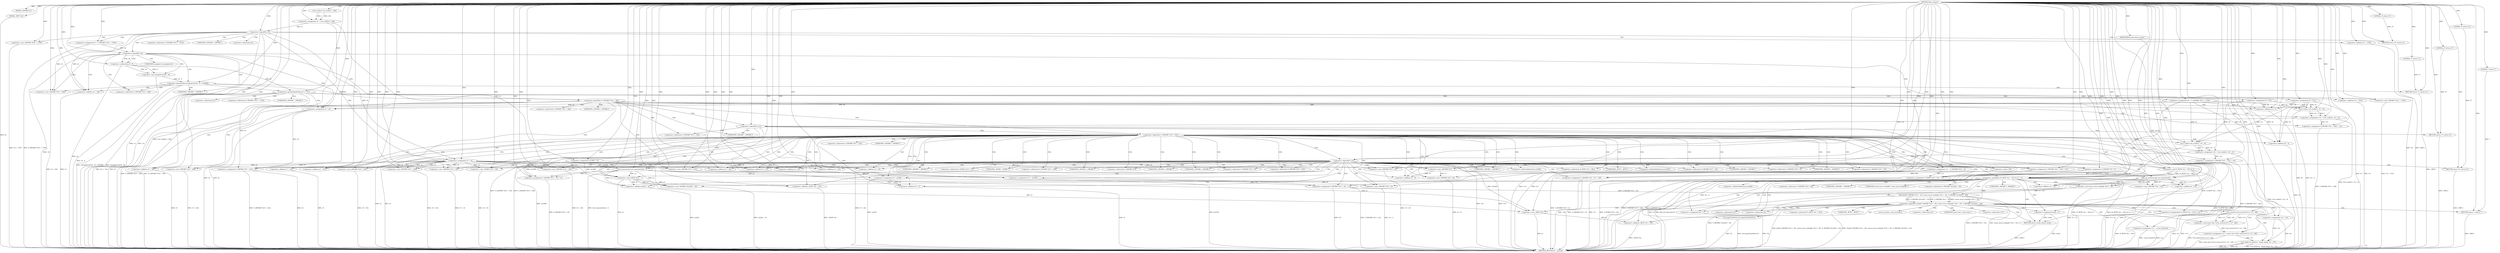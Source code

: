 digraph tftp_connect {  
"1000115" [label = "(METHOD,tftp_connect)" ]
"1000416" [label = "(METHOD_RETURN,int __fastcall)" ]
"1000116" [label = "(PARAM,_DWORD *a1)" ]
"1000117" [label = "(PARAM,_BYTE *a2)" ]
"1000133" [label = "(<operator>.assignment,v4 = Curl_ccalloc(1, 336))" ]
"1000135" [label = "(Curl_ccalloc,Curl_ccalloc(1, 336))" ]
"1000138" [label = "(<operator>.assignment,a1[188] = v4)" ]
"1000144" [label = "(<operator>.logicalNot,!v4)" ]
"1000146" [label = "(RETURN,return 27;,return 27;)" ]
"1000147" [label = "(LITERAL,27,return 27;)" ]
"1000148" [label = "(<operator>.assignment,v5 = v4)" ]
"1000151" [label = "(<operator>.assignment,v6 = *(_DWORD *)(*a1 + 1576))" ]
"1000154" [label = "(<operator>.cast,(_DWORD *)(*a1 + 1576))" ]
"1000156" [label = "(<operator>.addition,*a1 + 1576)" ]
"1000161" [label = "(<operator>.logicalNot,!v6)" ]
"1000164" [label = "(<operator>.assignment,v8 = 512)" ]
"1000168" [label = "(<operator>.assignment,v6 = v8)" ]
"1000173" [label = "(<operator>.greaterThan,(unsigned int)(v6 - 8) > 0xFFB0)" ]
"1000174" [label = "(<operator>.cast,(unsigned int)(v6 - 8))" ]
"1000176" [label = "(<operator>.subtraction,v6 - 8)" ]
"1000180" [label = "(RETURN,return 71;,return 71;)" ]
"1000181" [label = "(LITERAL,71,return 71;)" ]
"1000183" [label = "(<operator>.greaterEqualsThan,v6 >= 512)" ]
"1000187" [label = "(<operator>.assignment,v8 = *(_DWORD *)(*a1 + 1576))" ]
"1000190" [label = "(<operator>.cast,(_DWORD *)(*a1 + 1576))" ]
"1000192" [label = "(<operator>.addition,*a1 + 1576)" ]
"1000197" [label = "(<operator>.assignment,v8 = 512)" ]
"1000202" [label = "(<operator>.logicalNot,!*(_DWORD *)(v4 + 328))" ]
"1000204" [label = "(<operator>.cast,(_DWORD *)(v4 + 328))" ]
"1000206" [label = "(<operator>.addition,v4 + 328)" ]
"1000210" [label = "(<operator>.assignment,v12 = Curl_ccalloc(1, v8 + 4))" ]
"1000212" [label = "(Curl_ccalloc,Curl_ccalloc(1, v8 + 4))" ]
"1000214" [label = "(<operator>.addition,v8 + 4)" ]
"1000217" [label = "(<operator>.assignment,*(_DWORD *)(v5 + 328) = v12)" ]
"1000219" [label = "(<operator>.cast,(_DWORD *)(v5 + 328))" ]
"1000221" [label = "(<operator>.addition,v5 + 328)" ]
"1000226" [label = "(<operator>.logicalNot,!v12)" ]
"1000228" [label = "(RETURN,return 27;,return 27;)" ]
"1000229" [label = "(LITERAL,27,return 27;)" ]
"1000231" [label = "(<operator>.logicalNot,!*(_DWORD *)(v5 + 332))" ]
"1000233" [label = "(<operator>.cast,(_DWORD *)(v5 + 332))" ]
"1000235" [label = "(<operator>.addition,v5 + 332)" ]
"1000239" [label = "(<operator>.assignment,v16 = Curl_ccalloc(1, v8 + 4))" ]
"1000241" [label = "(Curl_ccalloc,Curl_ccalloc(1, v8 + 4))" ]
"1000243" [label = "(<operator>.addition,v8 + 4)" ]
"1000246" [label = "(<operator>.assignment,*(_DWORD *)(v5 + 332) = v16)" ]
"1000248" [label = "(<operator>.cast,(_DWORD *)(v5 + 332))" ]
"1000250" [label = "(<operator>.addition,v5 + 332)" ]
"1000255" [label = "(<operator>.logicalNot,!v16)" ]
"1000257" [label = "(RETURN,return 27;,return 27;)" ]
"1000258" [label = "(LITERAL,27,return 27;)" ]
"1000259" [label = "(Curl_conncontrol,Curl_conncontrol(a1, 1))" ]
"1000262" [label = "(<operator>.assignment,v9 = a1[20])" ]
"1000267" [label = "(<operator>.assignment,v10 = a1[105])" ]
"1000272" [label = "(<operator>.assignment,*(_DWORD *)(v5 + 16) = a1)" ]
"1000274" [label = "(<operator>.cast,(_DWORD *)(v5 + 16))" ]
"1000276" [label = "(<operator>.addition,v5 + 16)" ]
"1000280" [label = "(<operator>.assignment,v11 = *(_DWORD *)(v9 + 4))" ]
"1000283" [label = "(<operator>.cast,(_DWORD *)(v9 + 4))" ]
"1000285" [label = "(<operator>.addition,v9 + 4)" ]
"1000288" [label = "(<operator>.assignment,*(_DWORD *)(v5 + 20) = v10)" ]
"1000290" [label = "(<operator>.cast,(_DWORD *)(v5 + 20))" ]
"1000292" [label = "(<operator>.addition,v5 + 20)" ]
"1000296" [label = "(<operator>.assignment,*(_DWORD *)(v5 + 324) = v6)" ]
"1000298" [label = "(<operator>.cast,(_DWORD *)(v5 + 324))" ]
"1000300" [label = "(<operator>.addition,v5 + 324)" ]
"1000304" [label = "(<operator>.assignment,*(_WORD *)(v5 + 52) = v11)" ]
"1000306" [label = "(<operator>.cast,(_WORD *)(v5 + 52))" ]
"1000308" [label = "(<operator>.addition,v5 + 52)" ]
"1000312" [label = "(<operator>.assignment,*(_DWORD *)(v5 + 320) = 512)" ]
"1000314" [label = "(<operator>.cast,(_DWORD *)(v5 + 320))" ]
"1000316" [label = "(<operator>.addition,v5 + 320)" ]
"1000320" [label = "(<operator>.assignment,*(_DWORD *)v5 = 0)" ]
"1000322" [label = "(<operator>.cast,(_DWORD *)v5)" ]
"1000326" [label = "(<operator>.assignment,*(_DWORD *)(v5 + 8) = -100)" ]
"1000328" [label = "(<operator>.cast,(_DWORD *)(v5 + 8))" ]
"1000330" [label = "(<operator>.addition,v5 + 8)" ]
"1000333" [label = "(<operator>.minus,-100)" ]
"1000335" [label = "(tftp_set_timeouts,tftp_set_timeouts(v5))" ]
"1000338" [label = "(<operator>.notEquals,(*((_BYTE *)a1 + 591) & 2) != 0)" ]
"1000339" [label = "(<operator>.and,*((_BYTE *)a1 + 591) & 2)" ]
"1000341" [label = "(<operator>.addition,(_BYTE *)a1 + 591)" ]
"1000342" [label = "(<operator>.cast,(_BYTE *)a1)" ]
"1000350" [label = "(Curl_pgrsStartNow,Curl_pgrsStartNow(*a1))" ]
"1000353" [label = "(<operator>.assignment,result = 0)" ]
"1000356" [label = "(<operator>.assignment,*a2 = 1)" ]
"1000360" [label = "(RETURN,return result;,return result;)" ]
"1000361" [label = "(IDENTIFIER,result,return result;)" ]
"1000363" [label = "(<operator>.logicalNot,!bind(*(_DWORD *)(v5 + 20), (const struct sockaddr *)(v5 + 52), *(_DWORD *)(a1[20] + 16)))" ]
"1000364" [label = "(bind,bind(*(_DWORD *)(v5 + 20), (const struct sockaddr *)(v5 + 52), *(_DWORD *)(a1[20] + 16)))" ]
"1000366" [label = "(<operator>.cast,(_DWORD *)(v5 + 20))" ]
"1000368" [label = "(<operator>.addition,v5 + 20)" ]
"1000371" [label = "(<operator>.cast,(const struct sockaddr *)(v5 + 52))" ]
"1000373" [label = "(<operator>.addition,v5 + 52)" ]
"1000377" [label = "(<operator>.cast,(_DWORD *)(a1[20] + 16))" ]
"1000379" [label = "(<operator>.addition,a1[20] + 16)" ]
"1000385" [label = "(<operators>.assignmentOr,*((_BYTE *)a1 + 591) |= 2u)" ]
"1000387" [label = "(<operator>.addition,(_BYTE *)a1 + 591)" ]
"1000388" [label = "(<operator>.cast,(_BYTE *)a1)" ]
"1000394" [label = "(<operator>.assignment,v13 = _errno_location())" ]
"1000397" [label = "(<operator>.assignment,v14 = *a1)" ]
"1000401" [label = "(<operator>.assignment,v15 = (const char *)Curl_strerror(*v13, v17, 128))" ]
"1000403" [label = "(<operator>.cast,(const char *)Curl_strerror(*v13, v17, 128))" ]
"1000405" [label = "(Curl_strerror,Curl_strerror(*v13, v17, 128))" ]
"1000410" [label = "(Curl_failf,Curl_failf(v14, \"bind() failed; %s\", v15))" ]
"1000414" [label = "(RETURN,return 7;,return 7;)" ]
"1000415" [label = "(LITERAL,7,return 7;)" ]
"1000153" [label = "(<operator>.indirection,*(_DWORD *)(*a1 + 1576))" ]
"1000155" [label = "(UNKNOWN,_DWORD *,_DWORD *)" ]
"1000157" [label = "(<operator>.indirection,*a1)" ]
"1000175" [label = "(UNKNOWN,unsigned int,unsigned int)" ]
"1000189" [label = "(<operator>.indirection,*(_DWORD *)(*a1 + 1576))" ]
"1000191" [label = "(UNKNOWN,_DWORD *,_DWORD *)" ]
"1000193" [label = "(<operator>.indirection,*a1)" ]
"1000203" [label = "(<operator>.indirection,*(_DWORD *)(v4 + 328))" ]
"1000205" [label = "(UNKNOWN,_DWORD *,_DWORD *)" ]
"1000218" [label = "(<operator>.indirection,*(_DWORD *)(v5 + 328))" ]
"1000220" [label = "(UNKNOWN,_DWORD *,_DWORD *)" ]
"1000232" [label = "(<operator>.indirection,*(_DWORD *)(v5 + 332))" ]
"1000234" [label = "(UNKNOWN,_DWORD *,_DWORD *)" ]
"1000247" [label = "(<operator>.indirection,*(_DWORD *)(v5 + 332))" ]
"1000249" [label = "(UNKNOWN,_DWORD *,_DWORD *)" ]
"1000264" [label = "(<operator>.indirectIndexAccess,a1[20])" ]
"1000269" [label = "(<operator>.indirectIndexAccess,a1[105])" ]
"1000273" [label = "(<operator>.indirection,*(_DWORD *)(v5 + 16))" ]
"1000275" [label = "(UNKNOWN,_DWORD *,_DWORD *)" ]
"1000282" [label = "(<operator>.indirection,*(_DWORD *)(v9 + 4))" ]
"1000284" [label = "(UNKNOWN,_DWORD *,_DWORD *)" ]
"1000289" [label = "(<operator>.indirection,*(_DWORD *)(v5 + 20))" ]
"1000291" [label = "(UNKNOWN,_DWORD *,_DWORD *)" ]
"1000297" [label = "(<operator>.indirection,*(_DWORD *)(v5 + 324))" ]
"1000299" [label = "(UNKNOWN,_DWORD *,_DWORD *)" ]
"1000305" [label = "(<operator>.indirection,*(_WORD *)(v5 + 52))" ]
"1000307" [label = "(UNKNOWN,_WORD *,_WORD *)" ]
"1000313" [label = "(<operator>.indirection,*(_DWORD *)(v5 + 320))" ]
"1000315" [label = "(UNKNOWN,_DWORD *,_DWORD *)" ]
"1000321" [label = "(<operator>.indirection,*(_DWORD *)v5)" ]
"1000323" [label = "(UNKNOWN,_DWORD *,_DWORD *)" ]
"1000327" [label = "(<operator>.indirection,*(_DWORD *)(v5 + 8))" ]
"1000329" [label = "(UNKNOWN,_DWORD *,_DWORD *)" ]
"1000340" [label = "(<operator>.indirection,*((_BYTE *)a1 + 591))" ]
"1000343" [label = "(UNKNOWN,_BYTE *,_BYTE *)" ]
"1000351" [label = "(<operator>.indirection,*a1)" ]
"1000357" [label = "(<operator>.indirection,*a2)" ]
"1000365" [label = "(<operator>.indirection,*(_DWORD *)(v5 + 20))" ]
"1000367" [label = "(UNKNOWN,_DWORD *,_DWORD *)" ]
"1000372" [label = "(UNKNOWN,const struct sockaddr *,const struct sockaddr *)" ]
"1000376" [label = "(<operator>.indirection,*(_DWORD *)(a1[20] + 16))" ]
"1000378" [label = "(UNKNOWN,_DWORD *,_DWORD *)" ]
"1000380" [label = "(<operator>.indirectIndexAccess,a1[20])" ]
"1000386" [label = "(<operator>.indirection,*((_BYTE *)a1 + 591))" ]
"1000389" [label = "(UNKNOWN,_BYTE *,_BYTE *)" ]
"1000396" [label = "(_errno_location,_errno_location())" ]
"1000399" [label = "(<operator>.indirection,*a1)" ]
"1000404" [label = "(UNKNOWN,const char *,const char *)" ]
"1000406" [label = "(<operator>.indirection,*v13)" ]
  "1000414" -> "1000416"  [ label = "DDG: <RET>"] 
  "1000360" -> "1000416"  [ label = "DDG: <RET>"] 
  "1000180" -> "1000416"  [ label = "DDG: <RET>"] 
  "1000146" -> "1000416"  [ label = "DDG: <RET>"] 
  "1000212" -> "1000416"  [ label = "DDG: v8 + 4"] 
  "1000405" -> "1000416"  [ label = "DDG: v17"] 
  "1000210" -> "1000416"  [ label = "DDG: Curl_ccalloc(1, v8 + 4)"] 
  "1000288" -> "1000416"  [ label = "DDG: *(_DWORD *)(v5 + 20)"] 
  "1000326" -> "1000416"  [ label = "DDG: *(_DWORD *)(v5 + 8)"] 
  "1000144" -> "1000416"  [ label = "DDG: !v4"] 
  "1000241" -> "1000416"  [ label = "DDG: v8 + 4"] 
  "1000161" -> "1000416"  [ label = "DDG: !v6"] 
  "1000217" -> "1000416"  [ label = "DDG: *(_DWORD *)(v5 + 328)"] 
  "1000341" -> "1000416"  [ label = "DDG: (_BYTE *)a1"] 
  "1000373" -> "1000416"  [ label = "DDG: v5"] 
  "1000288" -> "1000416"  [ label = "DDG: v10"] 
  "1000314" -> "1000416"  [ label = "DDG: v5 + 320"] 
  "1000335" -> "1000416"  [ label = "DDG: tftp_set_timeouts(v5)"] 
  "1000117" -> "1000416"  [ label = "DDG: a2"] 
  "1000202" -> "1000416"  [ label = "DDG: *(_DWORD *)(v4 + 328)"] 
  "1000138" -> "1000416"  [ label = "DDG: a1[188]"] 
  "1000187" -> "1000416"  [ label = "DDG: *(_DWORD *)(*a1 + 1576)"] 
  "1000243" -> "1000416"  [ label = "DDG: v8"] 
  "1000342" -> "1000416"  [ label = "DDG: a1"] 
  "1000328" -> "1000416"  [ label = "DDG: v5 + 8"] 
  "1000259" -> "1000416"  [ label = "DDG: Curl_conncontrol(a1, 1)"] 
  "1000173" -> "1000416"  [ label = "DDG: (unsigned int)(v6 - 8)"] 
  "1000320" -> "1000416"  [ label = "DDG: *(_DWORD *)v5"] 
  "1000267" -> "1000416"  [ label = "DDG: a1[105]"] 
  "1000306" -> "1000416"  [ label = "DDG: v5 + 52"] 
  "1000350" -> "1000416"  [ label = "DDG: *a1"] 
  "1000183" -> "1000416"  [ label = "DDG: v6"] 
  "1000363" -> "1000416"  [ label = "DDG: bind(*(_DWORD *)(v5 + 20), (const struct sockaddr *)(v5 + 52), *(_DWORD *)(a1[20] + 16))"] 
  "1000156" -> "1000416"  [ label = "DDG: *a1"] 
  "1000312" -> "1000416"  [ label = "DDG: *(_DWORD *)(v5 + 320)"] 
  "1000219" -> "1000416"  [ label = "DDG: v5 + 328"] 
  "1000405" -> "1000416"  [ label = "DDG: *v13"] 
  "1000379" -> "1000416"  [ label = "DDG: a1[20]"] 
  "1000255" -> "1000416"  [ label = "DDG: v16"] 
  "1000364" -> "1000416"  [ label = "DDG: *(_DWORD *)(a1[20] + 16)"] 
  "1000226" -> "1000416"  [ label = "DDG: !v12"] 
  "1000239" -> "1000416"  [ label = "DDG: Curl_ccalloc(1, v8 + 4)"] 
  "1000248" -> "1000416"  [ label = "DDG: v5 + 332"] 
  "1000183" -> "1000416"  [ label = "DDG: v6 >= 512"] 
  "1000226" -> "1000416"  [ label = "DDG: v12"] 
  "1000151" -> "1000416"  [ label = "DDG: *(_DWORD *)(*a1 + 1576)"] 
  "1000366" -> "1000416"  [ label = "DDG: v5 + 20"] 
  "1000364" -> "1000416"  [ label = "DDG: *(_DWORD *)(v5 + 20)"] 
  "1000290" -> "1000416"  [ label = "DDG: v5 + 20"] 
  "1000148" -> "1000416"  [ label = "DDG: v4"] 
  "1000148" -> "1000416"  [ label = "DDG: v5"] 
  "1000280" -> "1000416"  [ label = "DDG: *(_DWORD *)(v9 + 4)"] 
  "1000246" -> "1000416"  [ label = "DDG: *(_DWORD *)(v5 + 332)"] 
  "1000214" -> "1000416"  [ label = "DDG: v8"] 
  "1000401" -> "1000416"  [ label = "DDG: (const char *)Curl_strerror(*v13, v17, 128)"] 
  "1000410" -> "1000416"  [ label = "DDG: Curl_failf(v14, \"bind() failed; %s\", v15)"] 
  "1000350" -> "1000416"  [ label = "DDG: Curl_pgrsStartNow(*a1)"] 
  "1000231" -> "1000416"  [ label = "DDG: *(_DWORD *)(v5 + 332)"] 
  "1000255" -> "1000416"  [ label = "DDG: !v16"] 
  "1000394" -> "1000416"  [ label = "DDG: v13"] 
  "1000206" -> "1000416"  [ label = "DDG: v4"] 
  "1000221" -> "1000416"  [ label = "DDG: v5"] 
  "1000192" -> "1000416"  [ label = "DDG: *a1"] 
  "1000377" -> "1000416"  [ label = "DDG: a1[20] + 16"] 
  "1000168" -> "1000416"  [ label = "DDG: v8"] 
  "1000285" -> "1000416"  [ label = "DDG: v9"] 
  "1000296" -> "1000416"  [ label = "DDG: v6"] 
  "1000197" -> "1000416"  [ label = "DDG: v8"] 
  "1000410" -> "1000416"  [ label = "DDG: v14"] 
  "1000231" -> "1000416"  [ label = "DDG: !*(_DWORD *)(v5 + 332)"] 
  "1000304" -> "1000416"  [ label = "DDG: v11"] 
  "1000387" -> "1000416"  [ label = "DDG: (_BYTE *)a1"] 
  "1000133" -> "1000416"  [ label = "DDG: Curl_ccalloc(1, 336)"] 
  "1000190" -> "1000416"  [ label = "DDG: *a1 + 1576"] 
  "1000154" -> "1000416"  [ label = "DDG: *a1 + 1576"] 
  "1000204" -> "1000416"  [ label = "DDG: v4 + 328"] 
  "1000335" -> "1000416"  [ label = "DDG: v5"] 
  "1000298" -> "1000416"  [ label = "DDG: v5 + 324"] 
  "1000272" -> "1000416"  [ label = "DDG: *(_DWORD *)(v5 + 16)"] 
  "1000176" -> "1000416"  [ label = "DDG: v6"] 
  "1000174" -> "1000416"  [ label = "DDG: v6 - 8"] 
  "1000394" -> "1000416"  [ label = "DDG: _errno_location()"] 
  "1000168" -> "1000416"  [ label = "DDG: v6"] 
  "1000338" -> "1000416"  [ label = "DDG: *((_BYTE *)a1 + 591) & 2"] 
  "1000353" -> "1000416"  [ label = "DDG: result"] 
  "1000363" -> "1000416"  [ label = "DDG: !bind(*(_DWORD *)(v5 + 20), (const struct sockaddr *)(v5 + 52), *(_DWORD *)(a1[20] + 16))"] 
  "1000262" -> "1000416"  [ label = "DDG: a1[20]"] 
  "1000144" -> "1000416"  [ label = "DDG: v4"] 
  "1000356" -> "1000416"  [ label = "DDG: *a2"] 
  "1000304" -> "1000416"  [ label = "DDG: *(_WORD *)(v5 + 52)"] 
  "1000173" -> "1000416"  [ label = "DDG: (unsigned int)(v6 - 8) > 0xFFB0"] 
  "1000403" -> "1000416"  [ label = "DDG: Curl_strerror(*v13, v17, 128)"] 
  "1000397" -> "1000416"  [ label = "DDG: *a1"] 
  "1000339" -> "1000416"  [ label = "DDG: *((_BYTE *)a1 + 591)"] 
  "1000410" -> "1000416"  [ label = "DDG: v15"] 
  "1000371" -> "1000416"  [ label = "DDG: v5 + 52"] 
  "1000274" -> "1000416"  [ label = "DDG: v5 + 16"] 
  "1000202" -> "1000416"  [ label = "DDG: !*(_DWORD *)(v4 + 328)"] 
  "1000296" -> "1000416"  [ label = "DDG: *(_DWORD *)(v5 + 324)"] 
  "1000364" -> "1000416"  [ label = "DDG: (const struct sockaddr *)(v5 + 52)"] 
  "1000338" -> "1000416"  [ label = "DDG: (*((_BYTE *)a1 + 591) & 2) != 0"] 
  "1000385" -> "1000416"  [ label = "DDG: *((_BYTE *)a1 + 591)"] 
  "1000388" -> "1000416"  [ label = "DDG: a1"] 
  "1000233" -> "1000416"  [ label = "DDG: v5 + 332"] 
  "1000283" -> "1000416"  [ label = "DDG: v9 + 4"] 
  "1000250" -> "1000416"  [ label = "DDG: v5"] 
  "1000326" -> "1000416"  [ label = "DDG: -100"] 
  "1000257" -> "1000416"  [ label = "DDG: <RET>"] 
  "1000228" -> "1000416"  [ label = "DDG: <RET>"] 
  "1000115" -> "1000116"  [ label = "DDG: "] 
  "1000115" -> "1000117"  [ label = "DDG: "] 
  "1000135" -> "1000133"  [ label = "DDG: 1"] 
  "1000135" -> "1000133"  [ label = "DDG: 336"] 
  "1000115" -> "1000133"  [ label = "DDG: "] 
  "1000115" -> "1000135"  [ label = "DDG: "] 
  "1000133" -> "1000138"  [ label = "DDG: v4"] 
  "1000115" -> "1000138"  [ label = "DDG: "] 
  "1000115" -> "1000144"  [ label = "DDG: "] 
  "1000133" -> "1000144"  [ label = "DDG: v4"] 
  "1000147" -> "1000146"  [ label = "DDG: 27"] 
  "1000115" -> "1000146"  [ label = "DDG: "] 
  "1000115" -> "1000147"  [ label = "DDG: "] 
  "1000144" -> "1000148"  [ label = "DDG: v4"] 
  "1000115" -> "1000148"  [ label = "DDG: "] 
  "1000115" -> "1000151"  [ label = "DDG: "] 
  "1000115" -> "1000154"  [ label = "DDG: "] 
  "1000115" -> "1000156"  [ label = "DDG: "] 
  "1000151" -> "1000161"  [ label = "DDG: v6"] 
  "1000115" -> "1000161"  [ label = "DDG: "] 
  "1000115" -> "1000164"  [ label = "DDG: "] 
  "1000187" -> "1000168"  [ label = "DDG: v8"] 
  "1000164" -> "1000168"  [ label = "DDG: v8"] 
  "1000115" -> "1000168"  [ label = "DDG: "] 
  "1000174" -> "1000173"  [ label = "DDG: v6 - 8"] 
  "1000176" -> "1000174"  [ label = "DDG: v6"] 
  "1000176" -> "1000174"  [ label = "DDG: 8"] 
  "1000161" -> "1000176"  [ label = "DDG: v6"] 
  "1000115" -> "1000176"  [ label = "DDG: "] 
  "1000115" -> "1000173"  [ label = "DDG: "] 
  "1000181" -> "1000180"  [ label = "DDG: 71"] 
  "1000115" -> "1000180"  [ label = "DDG: "] 
  "1000115" -> "1000181"  [ label = "DDG: "] 
  "1000176" -> "1000183"  [ label = "DDG: v6"] 
  "1000115" -> "1000183"  [ label = "DDG: "] 
  "1000115" -> "1000187"  [ label = "DDG: "] 
  "1000115" -> "1000190"  [ label = "DDG: "] 
  "1000115" -> "1000192"  [ label = "DDG: "] 
  "1000115" -> "1000197"  [ label = "DDG: "] 
  "1000115" -> "1000204"  [ label = "DDG: "] 
  "1000144" -> "1000204"  [ label = "DDG: v4"] 
  "1000115" -> "1000206"  [ label = "DDG: "] 
  "1000144" -> "1000206"  [ label = "DDG: v4"] 
  "1000212" -> "1000210"  [ label = "DDG: 1"] 
  "1000212" -> "1000210"  [ label = "DDG: v8 + 4"] 
  "1000115" -> "1000210"  [ label = "DDG: "] 
  "1000115" -> "1000212"  [ label = "DDG: "] 
  "1000197" -> "1000212"  [ label = "DDG: v8"] 
  "1000187" -> "1000212"  [ label = "DDG: v8"] 
  "1000164" -> "1000212"  [ label = "DDG: v8"] 
  "1000197" -> "1000214"  [ label = "DDG: v8"] 
  "1000115" -> "1000214"  [ label = "DDG: "] 
  "1000187" -> "1000214"  [ label = "DDG: v8"] 
  "1000164" -> "1000214"  [ label = "DDG: v8"] 
  "1000210" -> "1000217"  [ label = "DDG: v12"] 
  "1000115" -> "1000217"  [ label = "DDG: "] 
  "1000148" -> "1000219"  [ label = "DDG: v5"] 
  "1000115" -> "1000219"  [ label = "DDG: "] 
  "1000148" -> "1000221"  [ label = "DDG: v5"] 
  "1000115" -> "1000221"  [ label = "DDG: "] 
  "1000115" -> "1000226"  [ label = "DDG: "] 
  "1000210" -> "1000226"  [ label = "DDG: v12"] 
  "1000229" -> "1000228"  [ label = "DDG: 27"] 
  "1000115" -> "1000228"  [ label = "DDG: "] 
  "1000115" -> "1000229"  [ label = "DDG: "] 
  "1000148" -> "1000233"  [ label = "DDG: v5"] 
  "1000115" -> "1000233"  [ label = "DDG: "] 
  "1000148" -> "1000235"  [ label = "DDG: v5"] 
  "1000115" -> "1000235"  [ label = "DDG: "] 
  "1000241" -> "1000239"  [ label = "DDG: 1"] 
  "1000241" -> "1000239"  [ label = "DDG: v8 + 4"] 
  "1000115" -> "1000239"  [ label = "DDG: "] 
  "1000115" -> "1000241"  [ label = "DDG: "] 
  "1000197" -> "1000241"  [ label = "DDG: v8"] 
  "1000187" -> "1000241"  [ label = "DDG: v8"] 
  "1000164" -> "1000241"  [ label = "DDG: v8"] 
  "1000197" -> "1000243"  [ label = "DDG: v8"] 
  "1000115" -> "1000243"  [ label = "DDG: "] 
  "1000187" -> "1000243"  [ label = "DDG: v8"] 
  "1000164" -> "1000243"  [ label = "DDG: v8"] 
  "1000239" -> "1000246"  [ label = "DDG: v16"] 
  "1000115" -> "1000246"  [ label = "DDG: "] 
  "1000115" -> "1000248"  [ label = "DDG: "] 
  "1000148" -> "1000248"  [ label = "DDG: v5"] 
  "1000115" -> "1000250"  [ label = "DDG: "] 
  "1000148" -> "1000250"  [ label = "DDG: v5"] 
  "1000115" -> "1000255"  [ label = "DDG: "] 
  "1000239" -> "1000255"  [ label = "DDG: v16"] 
  "1000258" -> "1000257"  [ label = "DDG: 27"] 
  "1000115" -> "1000257"  [ label = "DDG: "] 
  "1000115" -> "1000258"  [ label = "DDG: "] 
  "1000138" -> "1000259"  [ label = "DDG: a1[188]"] 
  "1000115" -> "1000259"  [ label = "DDG: "] 
  "1000259" -> "1000262"  [ label = "DDG: a1"] 
  "1000115" -> "1000262"  [ label = "DDG: "] 
  "1000259" -> "1000267"  [ label = "DDG: a1"] 
  "1000115" -> "1000267"  [ label = "DDG: "] 
  "1000259" -> "1000272"  [ label = "DDG: a1"] 
  "1000138" -> "1000272"  [ label = "DDG: a1[188]"] 
  "1000115" -> "1000272"  [ label = "DDG: "] 
  "1000115" -> "1000274"  [ label = "DDG: "] 
  "1000148" -> "1000274"  [ label = "DDG: v5"] 
  "1000115" -> "1000276"  [ label = "DDG: "] 
  "1000148" -> "1000276"  [ label = "DDG: v5"] 
  "1000115" -> "1000280"  [ label = "DDG: "] 
  "1000262" -> "1000283"  [ label = "DDG: v9"] 
  "1000115" -> "1000283"  [ label = "DDG: "] 
  "1000262" -> "1000285"  [ label = "DDG: v9"] 
  "1000115" -> "1000285"  [ label = "DDG: "] 
  "1000267" -> "1000288"  [ label = "DDG: v10"] 
  "1000115" -> "1000288"  [ label = "DDG: "] 
  "1000115" -> "1000290"  [ label = "DDG: "] 
  "1000148" -> "1000290"  [ label = "DDG: v5"] 
  "1000115" -> "1000292"  [ label = "DDG: "] 
  "1000148" -> "1000292"  [ label = "DDG: v5"] 
  "1000183" -> "1000296"  [ label = "DDG: v6"] 
  "1000168" -> "1000296"  [ label = "DDG: v6"] 
  "1000115" -> "1000296"  [ label = "DDG: "] 
  "1000115" -> "1000298"  [ label = "DDG: "] 
  "1000148" -> "1000298"  [ label = "DDG: v5"] 
  "1000115" -> "1000300"  [ label = "DDG: "] 
  "1000148" -> "1000300"  [ label = "DDG: v5"] 
  "1000280" -> "1000304"  [ label = "DDG: v11"] 
  "1000115" -> "1000304"  [ label = "DDG: "] 
  "1000115" -> "1000306"  [ label = "DDG: "] 
  "1000148" -> "1000306"  [ label = "DDG: v5"] 
  "1000115" -> "1000308"  [ label = "DDG: "] 
  "1000148" -> "1000308"  [ label = "DDG: v5"] 
  "1000115" -> "1000312"  [ label = "DDG: "] 
  "1000115" -> "1000314"  [ label = "DDG: "] 
  "1000148" -> "1000314"  [ label = "DDG: v5"] 
  "1000115" -> "1000316"  [ label = "DDG: "] 
  "1000148" -> "1000316"  [ label = "DDG: v5"] 
  "1000115" -> "1000320"  [ label = "DDG: "] 
  "1000115" -> "1000322"  [ label = "DDG: "] 
  "1000148" -> "1000322"  [ label = "DDG: v5"] 
  "1000333" -> "1000326"  [ label = "DDG: 100"] 
  "1000322" -> "1000328"  [ label = "DDG: v5"] 
  "1000115" -> "1000328"  [ label = "DDG: "] 
  "1000322" -> "1000330"  [ label = "DDG: v5"] 
  "1000115" -> "1000330"  [ label = "DDG: "] 
  "1000115" -> "1000333"  [ label = "DDG: "] 
  "1000115" -> "1000335"  [ label = "DDG: "] 
  "1000322" -> "1000335"  [ label = "DDG: v5"] 
  "1000339" -> "1000338"  [ label = "DDG: *((_BYTE *)a1 + 591)"] 
  "1000339" -> "1000338"  [ label = "DDG: 2"] 
  "1000342" -> "1000341"  [ label = "DDG: a1"] 
  "1000138" -> "1000342"  [ label = "DDG: a1[188]"] 
  "1000115" -> "1000342"  [ label = "DDG: "] 
  "1000259" -> "1000342"  [ label = "DDG: a1"] 
  "1000115" -> "1000341"  [ label = "DDG: "] 
  "1000115" -> "1000339"  [ label = "DDG: "] 
  "1000115" -> "1000338"  [ label = "DDG: "] 
  "1000115" -> "1000353"  [ label = "DDG: "] 
  "1000115" -> "1000356"  [ label = "DDG: "] 
  "1000361" -> "1000360"  [ label = "DDG: result"] 
  "1000353" -> "1000360"  [ label = "DDG: result"] 
  "1000115" -> "1000361"  [ label = "DDG: "] 
  "1000364" -> "1000363"  [ label = "DDG: *(_DWORD *)(v5 + 20)"] 
  "1000364" -> "1000363"  [ label = "DDG: (const struct sockaddr *)(v5 + 52)"] 
  "1000364" -> "1000363"  [ label = "DDG: *(_DWORD *)(a1[20] + 16)"] 
  "1000288" -> "1000364"  [ label = "DDG: *(_DWORD *)(v5 + 20)"] 
  "1000335" -> "1000366"  [ label = "DDG: v5"] 
  "1000115" -> "1000366"  [ label = "DDG: "] 
  "1000335" -> "1000368"  [ label = "DDG: v5"] 
  "1000115" -> "1000368"  [ label = "DDG: "] 
  "1000371" -> "1000364"  [ label = "DDG: v5 + 52"] 
  "1000115" -> "1000371"  [ label = "DDG: "] 
  "1000335" -> "1000371"  [ label = "DDG: v5"] 
  "1000115" -> "1000373"  [ label = "DDG: "] 
  "1000335" -> "1000373"  [ label = "DDG: v5"] 
  "1000342" -> "1000377"  [ label = "DDG: a1"] 
  "1000259" -> "1000377"  [ label = "DDG: a1"] 
  "1000115" -> "1000377"  [ label = "DDG: "] 
  "1000342" -> "1000379"  [ label = "DDG: a1"] 
  "1000259" -> "1000379"  [ label = "DDG: a1"] 
  "1000115" -> "1000379"  [ label = "DDG: "] 
  "1000115" -> "1000385"  [ label = "DDG: "] 
  "1000339" -> "1000385"  [ label = "DDG: *((_BYTE *)a1 + 591)"] 
  "1000388" -> "1000387"  [ label = "DDG: a1"] 
  "1000138" -> "1000388"  [ label = "DDG: a1[188]"] 
  "1000342" -> "1000388"  [ label = "DDG: a1"] 
  "1000115" -> "1000388"  [ label = "DDG: "] 
  "1000259" -> "1000388"  [ label = "DDG: a1"] 
  "1000115" -> "1000387"  [ label = "DDG: "] 
  "1000115" -> "1000394"  [ label = "DDG: "] 
  "1000115" -> "1000397"  [ label = "DDG: "] 
  "1000403" -> "1000401"  [ label = "DDG: Curl_strerror(*v13, v17, 128)"] 
  "1000115" -> "1000401"  [ label = "DDG: "] 
  "1000405" -> "1000403"  [ label = "DDG: *v13"] 
  "1000405" -> "1000403"  [ label = "DDG: v17"] 
  "1000405" -> "1000403"  [ label = "DDG: 128"] 
  "1000115" -> "1000405"  [ label = "DDG: "] 
  "1000397" -> "1000410"  [ label = "DDG: v14"] 
  "1000115" -> "1000410"  [ label = "DDG: "] 
  "1000401" -> "1000410"  [ label = "DDG: v15"] 
  "1000415" -> "1000414"  [ label = "DDG: 7"] 
  "1000115" -> "1000414"  [ label = "DDG: "] 
  "1000115" -> "1000415"  [ label = "DDG: "] 
  "1000144" -> "1000157"  [ label = "CDG: "] 
  "1000144" -> "1000156"  [ label = "CDG: "] 
  "1000144" -> "1000155"  [ label = "CDG: "] 
  "1000144" -> "1000154"  [ label = "CDG: "] 
  "1000144" -> "1000153"  [ label = "CDG: "] 
  "1000144" -> "1000151"  [ label = "CDG: "] 
  "1000144" -> "1000148"  [ label = "CDG: "] 
  "1000144" -> "1000146"  [ label = "CDG: "] 
  "1000144" -> "1000161"  [ label = "CDG: "] 
  "1000161" -> "1000176"  [ label = "CDG: "] 
  "1000161" -> "1000175"  [ label = "CDG: "] 
  "1000161" -> "1000174"  [ label = "CDG: "] 
  "1000161" -> "1000173"  [ label = "CDG: "] 
  "1000161" -> "1000168"  [ label = "CDG: "] 
  "1000161" -> "1000164"  [ label = "CDG: "] 
  "1000161" -> "1000206"  [ label = "CDG: "] 
  "1000161" -> "1000205"  [ label = "CDG: "] 
  "1000161" -> "1000204"  [ label = "CDG: "] 
  "1000161" -> "1000203"  [ label = "CDG: "] 
  "1000161" -> "1000202"  [ label = "CDG: "] 
  "1000173" -> "1000183"  [ label = "CDG: "] 
  "1000173" -> "1000180"  [ label = "CDG: "] 
  "1000173" -> "1000206"  [ label = "CDG: "] 
  "1000173" -> "1000205"  [ label = "CDG: "] 
  "1000173" -> "1000204"  [ label = "CDG: "] 
  "1000173" -> "1000203"  [ label = "CDG: "] 
  "1000173" -> "1000202"  [ label = "CDG: "] 
  "1000183" -> "1000168"  [ label = "CDG: "] 
  "1000183" -> "1000192"  [ label = "CDG: "] 
  "1000183" -> "1000191"  [ label = "CDG: "] 
  "1000183" -> "1000190"  [ label = "CDG: "] 
  "1000183" -> "1000189"  [ label = "CDG: "] 
  "1000183" -> "1000187"  [ label = "CDG: "] 
  "1000183" -> "1000197"  [ label = "CDG: "] 
  "1000183" -> "1000193"  [ label = "CDG: "] 
  "1000202" -> "1000221"  [ label = "CDG: "] 
  "1000202" -> "1000220"  [ label = "CDG: "] 
  "1000202" -> "1000219"  [ label = "CDG: "] 
  "1000202" -> "1000218"  [ label = "CDG: "] 
  "1000202" -> "1000217"  [ label = "CDG: "] 
  "1000202" -> "1000214"  [ label = "CDG: "] 
  "1000202" -> "1000212"  [ label = "CDG: "] 
  "1000202" -> "1000210"  [ label = "CDG: "] 
  "1000202" -> "1000235"  [ label = "CDG: "] 
  "1000202" -> "1000234"  [ label = "CDG: "] 
  "1000202" -> "1000233"  [ label = "CDG: "] 
  "1000202" -> "1000232"  [ label = "CDG: "] 
  "1000202" -> "1000231"  [ label = "CDG: "] 
  "1000202" -> "1000226"  [ label = "CDG: "] 
  "1000226" -> "1000235"  [ label = "CDG: "] 
  "1000226" -> "1000234"  [ label = "CDG: "] 
  "1000226" -> "1000233"  [ label = "CDG: "] 
  "1000226" -> "1000232"  [ label = "CDG: "] 
  "1000226" -> "1000231"  [ label = "CDG: "] 
  "1000226" -> "1000228"  [ label = "CDG: "] 
  "1000231" -> "1000239"  [ label = "CDG: "] 
  "1000231" -> "1000255"  [ label = "CDG: "] 
  "1000231" -> "1000250"  [ label = "CDG: "] 
  "1000231" -> "1000249"  [ label = "CDG: "] 
  "1000231" -> "1000248"  [ label = "CDG: "] 
  "1000231" -> "1000247"  [ label = "CDG: "] 
  "1000231" -> "1000246"  [ label = "CDG: "] 
  "1000231" -> "1000243"  [ label = "CDG: "] 
  "1000231" -> "1000241"  [ label = "CDG: "] 
  "1000231" -> "1000272"  [ label = "CDG: "] 
  "1000231" -> "1000269"  [ label = "CDG: "] 
  "1000231" -> "1000267"  [ label = "CDG: "] 
  "1000231" -> "1000264"  [ label = "CDG: "] 
  "1000231" -> "1000262"  [ label = "CDG: "] 
  "1000231" -> "1000259"  [ label = "CDG: "] 
  "1000231" -> "1000288"  [ label = "CDG: "] 
  "1000231" -> "1000285"  [ label = "CDG: "] 
  "1000231" -> "1000284"  [ label = "CDG: "] 
  "1000231" -> "1000283"  [ label = "CDG: "] 
  "1000231" -> "1000282"  [ label = "CDG: "] 
  "1000231" -> "1000280"  [ label = "CDG: "] 
  "1000231" -> "1000276"  [ label = "CDG: "] 
  "1000231" -> "1000275"  [ label = "CDG: "] 
  "1000231" -> "1000274"  [ label = "CDG: "] 
  "1000231" -> "1000273"  [ label = "CDG: "] 
  "1000231" -> "1000304"  [ label = "CDG: "] 
  "1000231" -> "1000300"  [ label = "CDG: "] 
  "1000231" -> "1000299"  [ label = "CDG: "] 
  "1000231" -> "1000298"  [ label = "CDG: "] 
  "1000231" -> "1000297"  [ label = "CDG: "] 
  "1000231" -> "1000296"  [ label = "CDG: "] 
  "1000231" -> "1000292"  [ label = "CDG: "] 
  "1000231" -> "1000291"  [ label = "CDG: "] 
  "1000231" -> "1000290"  [ label = "CDG: "] 
  "1000231" -> "1000289"  [ label = "CDG: "] 
  "1000231" -> "1000320"  [ label = "CDG: "] 
  "1000231" -> "1000316"  [ label = "CDG: "] 
  "1000231" -> "1000315"  [ label = "CDG: "] 
  "1000231" -> "1000314"  [ label = "CDG: "] 
  "1000231" -> "1000313"  [ label = "CDG: "] 
  "1000231" -> "1000312"  [ label = "CDG: "] 
  "1000231" -> "1000308"  [ label = "CDG: "] 
  "1000231" -> "1000307"  [ label = "CDG: "] 
  "1000231" -> "1000306"  [ label = "CDG: "] 
  "1000231" -> "1000305"  [ label = "CDG: "] 
  "1000231" -> "1000335"  [ label = "CDG: "] 
  "1000231" -> "1000333"  [ label = "CDG: "] 
  "1000231" -> "1000330"  [ label = "CDG: "] 
  "1000231" -> "1000329"  [ label = "CDG: "] 
  "1000231" -> "1000328"  [ label = "CDG: "] 
  "1000231" -> "1000327"  [ label = "CDG: "] 
  "1000231" -> "1000326"  [ label = "CDG: "] 
  "1000231" -> "1000323"  [ label = "CDG: "] 
  "1000231" -> "1000322"  [ label = "CDG: "] 
  "1000231" -> "1000321"  [ label = "CDG: "] 
  "1000231" -> "1000343"  [ label = "CDG: "] 
  "1000231" -> "1000342"  [ label = "CDG: "] 
  "1000231" -> "1000341"  [ label = "CDG: "] 
  "1000231" -> "1000340"  [ label = "CDG: "] 
  "1000231" -> "1000339"  [ label = "CDG: "] 
  "1000231" -> "1000338"  [ label = "CDG: "] 
  "1000255" -> "1000272"  [ label = "CDG: "] 
  "1000255" -> "1000269"  [ label = "CDG: "] 
  "1000255" -> "1000267"  [ label = "CDG: "] 
  "1000255" -> "1000264"  [ label = "CDG: "] 
  "1000255" -> "1000262"  [ label = "CDG: "] 
  "1000255" -> "1000259"  [ label = "CDG: "] 
  "1000255" -> "1000257"  [ label = "CDG: "] 
  "1000255" -> "1000288"  [ label = "CDG: "] 
  "1000255" -> "1000285"  [ label = "CDG: "] 
  "1000255" -> "1000284"  [ label = "CDG: "] 
  "1000255" -> "1000283"  [ label = "CDG: "] 
  "1000255" -> "1000282"  [ label = "CDG: "] 
  "1000255" -> "1000280"  [ label = "CDG: "] 
  "1000255" -> "1000276"  [ label = "CDG: "] 
  "1000255" -> "1000275"  [ label = "CDG: "] 
  "1000255" -> "1000274"  [ label = "CDG: "] 
  "1000255" -> "1000273"  [ label = "CDG: "] 
  "1000255" -> "1000304"  [ label = "CDG: "] 
  "1000255" -> "1000300"  [ label = "CDG: "] 
  "1000255" -> "1000299"  [ label = "CDG: "] 
  "1000255" -> "1000298"  [ label = "CDG: "] 
  "1000255" -> "1000297"  [ label = "CDG: "] 
  "1000255" -> "1000296"  [ label = "CDG: "] 
  "1000255" -> "1000292"  [ label = "CDG: "] 
  "1000255" -> "1000291"  [ label = "CDG: "] 
  "1000255" -> "1000290"  [ label = "CDG: "] 
  "1000255" -> "1000289"  [ label = "CDG: "] 
  "1000255" -> "1000320"  [ label = "CDG: "] 
  "1000255" -> "1000316"  [ label = "CDG: "] 
  "1000255" -> "1000315"  [ label = "CDG: "] 
  "1000255" -> "1000314"  [ label = "CDG: "] 
  "1000255" -> "1000313"  [ label = "CDG: "] 
  "1000255" -> "1000312"  [ label = "CDG: "] 
  "1000255" -> "1000308"  [ label = "CDG: "] 
  "1000255" -> "1000307"  [ label = "CDG: "] 
  "1000255" -> "1000306"  [ label = "CDG: "] 
  "1000255" -> "1000305"  [ label = "CDG: "] 
  "1000255" -> "1000335"  [ label = "CDG: "] 
  "1000255" -> "1000333"  [ label = "CDG: "] 
  "1000255" -> "1000330"  [ label = "CDG: "] 
  "1000255" -> "1000329"  [ label = "CDG: "] 
  "1000255" -> "1000328"  [ label = "CDG: "] 
  "1000255" -> "1000327"  [ label = "CDG: "] 
  "1000255" -> "1000326"  [ label = "CDG: "] 
  "1000255" -> "1000323"  [ label = "CDG: "] 
  "1000255" -> "1000322"  [ label = "CDG: "] 
  "1000255" -> "1000321"  [ label = "CDG: "] 
  "1000255" -> "1000343"  [ label = "CDG: "] 
  "1000255" -> "1000342"  [ label = "CDG: "] 
  "1000255" -> "1000341"  [ label = "CDG: "] 
  "1000255" -> "1000340"  [ label = "CDG: "] 
  "1000255" -> "1000339"  [ label = "CDG: "] 
  "1000255" -> "1000338"  [ label = "CDG: "] 
  "1000338" -> "1000351"  [ label = "CDG: "] 
  "1000338" -> "1000350"  [ label = "CDG: "] 
  "1000338" -> "1000368"  [ label = "CDG: "] 
  "1000338" -> "1000367"  [ label = "CDG: "] 
  "1000338" -> "1000366"  [ label = "CDG: "] 
  "1000338" -> "1000365"  [ label = "CDG: "] 
  "1000338" -> "1000364"  [ label = "CDG: "] 
  "1000338" -> "1000363"  [ label = "CDG: "] 
  "1000338" -> "1000360"  [ label = "CDG: "] 
  "1000338" -> "1000357"  [ label = "CDG: "] 
  "1000338" -> "1000356"  [ label = "CDG: "] 
  "1000338" -> "1000353"  [ label = "CDG: "] 
  "1000338" -> "1000380"  [ label = "CDG: "] 
  "1000338" -> "1000379"  [ label = "CDG: "] 
  "1000338" -> "1000378"  [ label = "CDG: "] 
  "1000338" -> "1000377"  [ label = "CDG: "] 
  "1000338" -> "1000376"  [ label = "CDG: "] 
  "1000338" -> "1000373"  [ label = "CDG: "] 
  "1000338" -> "1000372"  [ label = "CDG: "] 
  "1000338" -> "1000371"  [ label = "CDG: "] 
  "1000363" -> "1000351"  [ label = "CDG: "] 
  "1000363" -> "1000350"  [ label = "CDG: "] 
  "1000363" -> "1000360"  [ label = "CDG: "] 
  "1000363" -> "1000357"  [ label = "CDG: "] 
  "1000363" -> "1000356"  [ label = "CDG: "] 
  "1000363" -> "1000353"  [ label = "CDG: "] 
  "1000363" -> "1000399"  [ label = "CDG: "] 
  "1000363" -> "1000397"  [ label = "CDG: "] 
  "1000363" -> "1000396"  [ label = "CDG: "] 
  "1000363" -> "1000394"  [ label = "CDG: "] 
  "1000363" -> "1000389"  [ label = "CDG: "] 
  "1000363" -> "1000388"  [ label = "CDG: "] 
  "1000363" -> "1000387"  [ label = "CDG: "] 
  "1000363" -> "1000386"  [ label = "CDG: "] 
  "1000363" -> "1000385"  [ label = "CDG: "] 
  "1000363" -> "1000414"  [ label = "CDG: "] 
  "1000363" -> "1000410"  [ label = "CDG: "] 
  "1000363" -> "1000406"  [ label = "CDG: "] 
  "1000363" -> "1000405"  [ label = "CDG: "] 
  "1000363" -> "1000404"  [ label = "CDG: "] 
  "1000363" -> "1000403"  [ label = "CDG: "] 
  "1000363" -> "1000401"  [ label = "CDG: "] 
}

